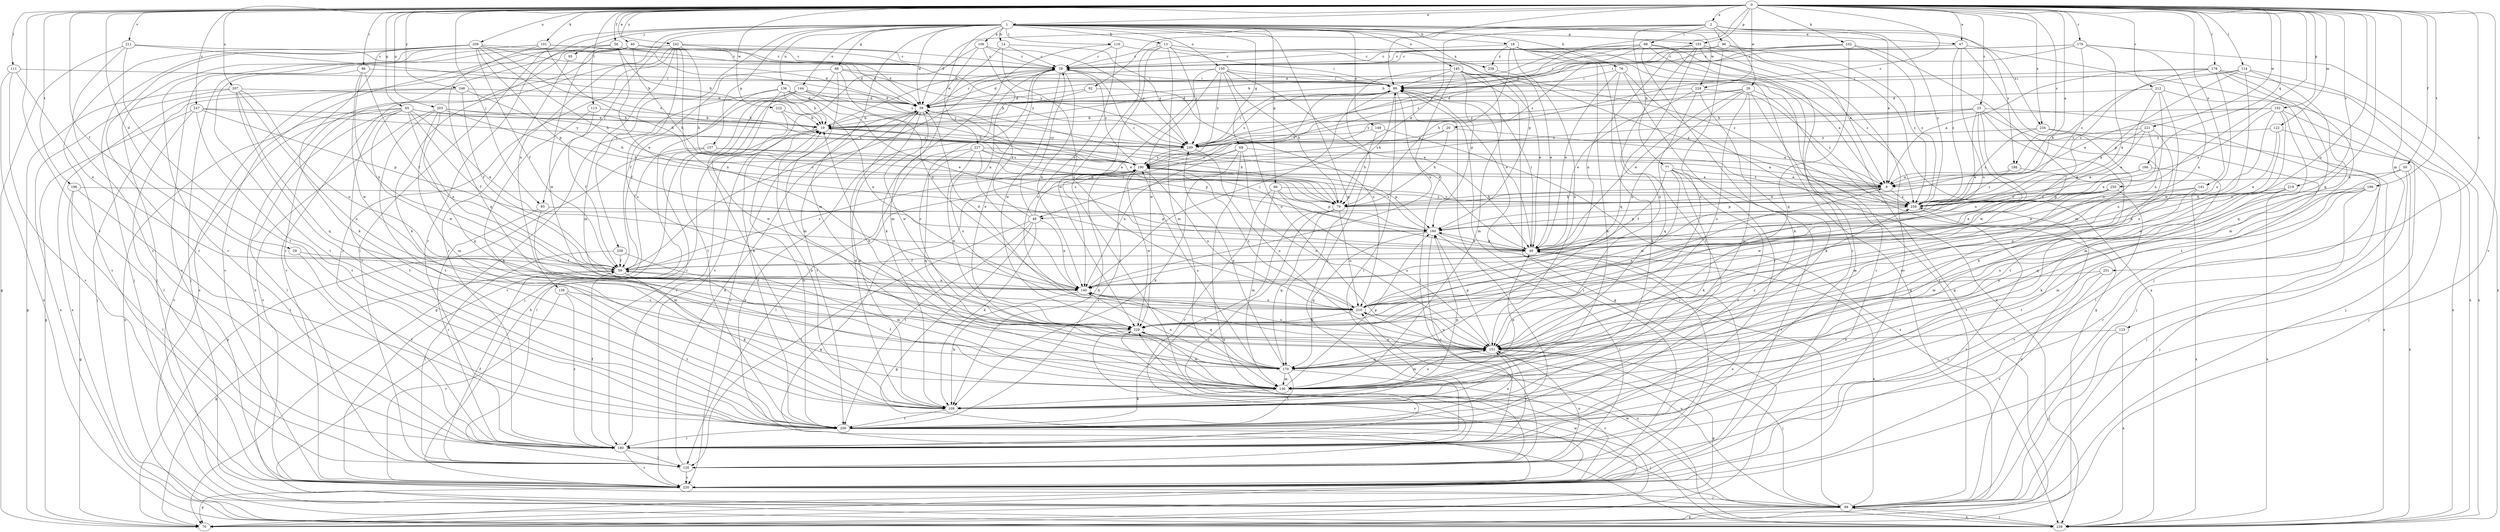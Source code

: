 strict digraph  {
0;
1;
2;
9;
13;
14;
18;
19;
20;
23;
26;
28;
29;
39;
40;
47;
48;
49;
50;
56;
59;
65;
66;
68;
69;
70;
76;
77;
79;
86;
88;
89;
92;
93;
95;
96;
99;
101;
102;
106;
109;
111;
113;
114;
116;
120;
122;
123;
130;
136;
139;
140;
141;
144;
145;
148;
150;
151;
152;
155;
157;
160;
166;
170;
176;
178;
180;
188;
190;
196;
199;
200;
203;
207;
209;
210;
211;
212;
219;
220;
221;
222;
224;
227;
229;
234;
238;
239;
242;
246;
247;
249;
250;
251;
258;
259;
0 -> 1  [label=a];
0 -> 2  [label=a];
0 -> 9  [label=a];
0 -> 20  [label=c];
0 -> 23  [label=c];
0 -> 29  [label=d];
0 -> 40  [label=e];
0 -> 47  [label=e];
0 -> 50  [label=f];
0 -> 56  [label=f];
0 -> 59  [label=f];
0 -> 65  [label=g];
0 -> 86  [label=i];
0 -> 92  [label=j];
0 -> 93  [label=j];
0 -> 101  [label=k];
0 -> 102  [label=k];
0 -> 111  [label=l];
0 -> 113  [label=l];
0 -> 114  [label=l];
0 -> 122  [label=m];
0 -> 123  [label=m];
0 -> 141  [label=o];
0 -> 152  [label=p];
0 -> 155  [label=p];
0 -> 166  [label=q];
0 -> 170  [label=q];
0 -> 176  [label=r];
0 -> 178  [label=r];
0 -> 180  [label=r];
0 -> 188  [label=s];
0 -> 196  [label=t];
0 -> 199  [label=t];
0 -> 203  [label=u];
0 -> 207  [label=u];
0 -> 209  [label=u];
0 -> 210  [label=u];
0 -> 211  [label=v];
0 -> 212  [label=v];
0 -> 219  [label=v];
0 -> 220  [label=v];
0 -> 221  [label=w];
0 -> 222  [label=w];
0 -> 224  [label=w];
0 -> 234  [label=x];
0 -> 242  [label=y];
0 -> 246  [label=y];
0 -> 247  [label=y];
0 -> 249  [label=y];
0 -> 250  [label=z];
0 -> 251  [label=z];
1 -> 13  [label=b];
1 -> 14  [label=b];
1 -> 18  [label=b];
1 -> 39  [label=d];
1 -> 47  [label=e];
1 -> 66  [label=g];
1 -> 68  [label=g];
1 -> 69  [label=g];
1 -> 76  [label=h];
1 -> 93  [label=j];
1 -> 95  [label=j];
1 -> 106  [label=k];
1 -> 116  [label=l];
1 -> 120  [label=l];
1 -> 130  [label=m];
1 -> 136  [label=n];
1 -> 139  [label=n];
1 -> 144  [label=o];
1 -> 145  [label=o];
1 -> 148  [label=o];
1 -> 150  [label=o];
1 -> 155  [label=p];
1 -> 157  [label=p];
1 -> 160  [label=p];
1 -> 170  [label=q];
1 -> 180  [label=r];
1 -> 224  [label=w];
1 -> 227  [label=w];
1 -> 234  [label=x];
1 -> 258  [label=z];
2 -> 9  [label=a];
2 -> 26  [label=c];
2 -> 39  [label=d];
2 -> 48  [label=e];
2 -> 77  [label=h];
2 -> 88  [label=i];
2 -> 89  [label=i];
2 -> 96  [label=j];
2 -> 188  [label=s];
2 -> 259  [label=z];
9 -> 28  [label=c];
9 -> 48  [label=e];
9 -> 79  [label=h];
9 -> 160  [label=p];
9 -> 259  [label=z];
13 -> 28  [label=c];
13 -> 120  [label=l];
13 -> 130  [label=m];
13 -> 229  [label=w];
13 -> 238  [label=x];
13 -> 249  [label=y];
13 -> 259  [label=z];
14 -> 28  [label=c];
14 -> 130  [label=m];
14 -> 210  [label=u];
14 -> 249  [label=y];
18 -> 28  [label=c];
18 -> 70  [label=g];
18 -> 79  [label=h];
18 -> 99  [label=j];
18 -> 109  [label=k];
18 -> 151  [label=o];
18 -> 200  [label=t];
18 -> 238  [label=x];
19 -> 28  [label=c];
19 -> 79  [label=h];
19 -> 180  [label=r];
19 -> 200  [label=t];
19 -> 249  [label=y];
20 -> 9  [label=a];
20 -> 79  [label=h];
20 -> 190  [label=s];
20 -> 249  [label=y];
23 -> 19  [label=b];
23 -> 49  [label=e];
23 -> 99  [label=j];
23 -> 109  [label=k];
23 -> 190  [label=s];
23 -> 200  [label=t];
23 -> 210  [label=u];
23 -> 229  [label=w];
23 -> 249  [label=y];
26 -> 39  [label=d];
26 -> 49  [label=e];
26 -> 70  [label=g];
26 -> 130  [label=m];
26 -> 151  [label=o];
26 -> 180  [label=r];
26 -> 210  [label=u];
26 -> 249  [label=y];
28 -> 89  [label=i];
28 -> 140  [label=n];
28 -> 151  [label=o];
28 -> 229  [label=w];
28 -> 239  [label=x];
29 -> 59  [label=f];
29 -> 200  [label=t];
39 -> 19  [label=b];
39 -> 28  [label=c];
39 -> 49  [label=e];
39 -> 109  [label=k];
39 -> 200  [label=t];
39 -> 220  [label=v];
39 -> 229  [label=w];
40 -> 28  [label=c];
40 -> 39  [label=d];
40 -> 79  [label=h];
40 -> 180  [label=r];
40 -> 220  [label=v];
40 -> 229  [label=w];
40 -> 239  [label=x];
40 -> 249  [label=y];
47 -> 28  [label=c];
47 -> 99  [label=j];
47 -> 151  [label=o];
47 -> 210  [label=u];
47 -> 259  [label=z];
48 -> 28  [label=c];
48 -> 39  [label=d];
48 -> 70  [label=g];
48 -> 109  [label=k];
48 -> 120  [label=l];
48 -> 140  [label=n];
48 -> 190  [label=s];
48 -> 200  [label=t];
49 -> 59  [label=f];
49 -> 89  [label=i];
49 -> 120  [label=l];
49 -> 160  [label=p];
50 -> 9  [label=a];
50 -> 99  [label=j];
50 -> 170  [label=q];
50 -> 239  [label=x];
56 -> 19  [label=b];
56 -> 28  [label=c];
56 -> 39  [label=d];
56 -> 49  [label=e];
56 -> 99  [label=j];
56 -> 109  [label=k];
56 -> 220  [label=v];
59 -> 28  [label=c];
59 -> 70  [label=g];
59 -> 89  [label=i];
59 -> 109  [label=k];
59 -> 140  [label=n];
59 -> 190  [label=s];
65 -> 19  [label=b];
65 -> 49  [label=e];
65 -> 59  [label=f];
65 -> 120  [label=l];
65 -> 140  [label=n];
65 -> 200  [label=t];
65 -> 220  [label=v];
65 -> 229  [label=w];
65 -> 239  [label=x];
65 -> 249  [label=y];
66 -> 130  [label=m];
66 -> 151  [label=o];
66 -> 160  [label=p];
66 -> 180  [label=r];
66 -> 259  [label=z];
68 -> 59  [label=f];
68 -> 89  [label=i];
68 -> 130  [label=m];
68 -> 140  [label=n];
68 -> 200  [label=t];
68 -> 249  [label=y];
69 -> 109  [label=k];
69 -> 140  [label=n];
69 -> 151  [label=o];
69 -> 190  [label=s];
69 -> 239  [label=x];
69 -> 259  [label=z];
70 -> 229  [label=w];
76 -> 49  [label=e];
76 -> 89  [label=i];
76 -> 109  [label=k];
76 -> 180  [label=r];
76 -> 239  [label=x];
77 -> 9  [label=a];
77 -> 59  [label=f];
77 -> 109  [label=k];
77 -> 200  [label=t];
77 -> 220  [label=v];
77 -> 229  [label=w];
79 -> 120  [label=l];
79 -> 170  [label=q];
79 -> 200  [label=t];
79 -> 210  [label=u];
86 -> 59  [label=f];
86 -> 89  [label=i];
86 -> 140  [label=n];
86 -> 200  [label=t];
86 -> 229  [label=w];
88 -> 28  [label=c];
88 -> 39  [label=d];
88 -> 70  [label=g];
88 -> 89  [label=i];
88 -> 109  [label=k];
88 -> 190  [label=s];
88 -> 220  [label=v];
88 -> 259  [label=z];
89 -> 39  [label=d];
89 -> 49  [label=e];
89 -> 79  [label=h];
89 -> 120  [label=l];
89 -> 190  [label=s];
92 -> 19  [label=b];
92 -> 39  [label=d];
92 -> 210  [label=u];
93 -> 130  [label=m];
93 -> 160  [label=p];
93 -> 180  [label=r];
95 -> 180  [label=r];
96 -> 19  [label=b];
96 -> 28  [label=c];
96 -> 151  [label=o];
96 -> 239  [label=x];
96 -> 259  [label=z];
99 -> 49  [label=e];
99 -> 70  [label=g];
99 -> 89  [label=i];
99 -> 210  [label=u];
99 -> 229  [label=w];
99 -> 239  [label=x];
99 -> 259  [label=z];
101 -> 28  [label=c];
101 -> 79  [label=h];
101 -> 99  [label=j];
101 -> 170  [label=q];
101 -> 180  [label=r];
101 -> 190  [label=s];
102 -> 28  [label=c];
102 -> 130  [label=m];
102 -> 170  [label=q];
102 -> 190  [label=s];
102 -> 249  [label=y];
102 -> 259  [label=z];
106 -> 28  [label=c];
106 -> 39  [label=d];
106 -> 140  [label=n];
106 -> 220  [label=v];
106 -> 249  [label=y];
109 -> 19  [label=b];
109 -> 39  [label=d];
109 -> 160  [label=p];
109 -> 200  [label=t];
111 -> 89  [label=i];
111 -> 140  [label=n];
111 -> 220  [label=v];
111 -> 239  [label=x];
113 -> 19  [label=b];
113 -> 59  [label=f];
113 -> 109  [label=k];
114 -> 79  [label=h];
114 -> 89  [label=i];
114 -> 160  [label=p];
114 -> 170  [label=q];
114 -> 229  [label=w];
114 -> 239  [label=x];
116 -> 28  [label=c];
116 -> 89  [label=i];
116 -> 109  [label=k];
116 -> 151  [label=o];
120 -> 39  [label=d];
120 -> 59  [label=f];
120 -> 151  [label=o];
120 -> 220  [label=v];
122 -> 49  [label=e];
122 -> 99  [label=j];
122 -> 210  [label=u];
122 -> 249  [label=y];
123 -> 99  [label=j];
123 -> 151  [label=o];
123 -> 239  [label=x];
130 -> 49  [label=e];
130 -> 59  [label=f];
130 -> 109  [label=k];
130 -> 151  [label=o];
130 -> 160  [label=p];
130 -> 229  [label=w];
136 -> 19  [label=b];
136 -> 39  [label=d];
136 -> 49  [label=e];
136 -> 70  [label=g];
136 -> 109  [label=k];
136 -> 140  [label=n];
136 -> 220  [label=v];
139 -> 180  [label=r];
139 -> 200  [label=t];
139 -> 210  [label=u];
139 -> 220  [label=v];
140 -> 89  [label=i];
140 -> 109  [label=k];
140 -> 170  [label=q];
140 -> 210  [label=u];
141 -> 49  [label=e];
141 -> 200  [label=t];
141 -> 239  [label=x];
141 -> 259  [label=z];
144 -> 39  [label=d];
144 -> 49  [label=e];
144 -> 59  [label=f];
144 -> 99  [label=j];
144 -> 180  [label=r];
144 -> 249  [label=y];
145 -> 49  [label=e];
145 -> 70  [label=g];
145 -> 89  [label=i];
145 -> 130  [label=m];
145 -> 140  [label=n];
145 -> 160  [label=p];
145 -> 180  [label=r];
145 -> 259  [label=z];
148 -> 79  [label=h];
148 -> 239  [label=x];
148 -> 249  [label=y];
150 -> 9  [label=a];
150 -> 39  [label=d];
150 -> 49  [label=e];
150 -> 79  [label=h];
150 -> 89  [label=i];
150 -> 140  [label=n];
150 -> 151  [label=o];
150 -> 229  [label=w];
150 -> 249  [label=y];
151 -> 19  [label=b];
151 -> 70  [label=g];
151 -> 99  [label=j];
151 -> 130  [label=m];
151 -> 140  [label=n];
151 -> 160  [label=p];
151 -> 170  [label=q];
151 -> 180  [label=r];
151 -> 210  [label=u];
152 -> 9  [label=a];
152 -> 19  [label=b];
152 -> 99  [label=j];
152 -> 130  [label=m];
152 -> 151  [label=o];
152 -> 210  [label=u];
152 -> 259  [label=z];
155 -> 9  [label=a];
155 -> 28  [label=c];
155 -> 140  [label=n];
155 -> 151  [label=o];
155 -> 170  [label=q];
155 -> 180  [label=r];
155 -> 220  [label=v];
157 -> 9  [label=a];
157 -> 70  [label=g];
157 -> 120  [label=l];
157 -> 190  [label=s];
160 -> 49  [label=e];
160 -> 120  [label=l];
160 -> 170  [label=q];
160 -> 180  [label=r];
160 -> 190  [label=s];
166 -> 9  [label=a];
166 -> 109  [label=k];
166 -> 160  [label=p];
170 -> 28  [label=c];
170 -> 130  [label=m];
170 -> 140  [label=n];
170 -> 190  [label=s];
170 -> 200  [label=t];
170 -> 220  [label=v];
170 -> 249  [label=y];
170 -> 259  [label=z];
176 -> 19  [label=b];
176 -> 28  [label=c];
176 -> 49  [label=e];
176 -> 89  [label=i];
176 -> 140  [label=n];
176 -> 239  [label=x];
176 -> 259  [label=z];
178 -> 9  [label=a];
178 -> 89  [label=i];
178 -> 130  [label=m];
178 -> 200  [label=t];
178 -> 210  [label=u];
178 -> 239  [label=x];
178 -> 259  [label=z];
180 -> 59  [label=f];
180 -> 89  [label=i];
180 -> 120  [label=l];
180 -> 220  [label=v];
188 -> 9  [label=a];
188 -> 229  [label=w];
188 -> 259  [label=z];
190 -> 9  [label=a];
190 -> 28  [label=c];
190 -> 70  [label=g];
190 -> 109  [label=k];
190 -> 160  [label=p];
190 -> 210  [label=u];
190 -> 229  [label=w];
196 -> 70  [label=g];
196 -> 120  [label=l];
196 -> 200  [label=t];
196 -> 259  [label=z];
199 -> 79  [label=h];
199 -> 99  [label=j];
199 -> 130  [label=m];
199 -> 151  [label=o];
199 -> 180  [label=r];
200 -> 19  [label=b];
200 -> 89  [label=i];
200 -> 99  [label=j];
200 -> 151  [label=o];
200 -> 180  [label=r];
200 -> 190  [label=s];
203 -> 19  [label=b];
203 -> 79  [label=h];
203 -> 130  [label=m];
203 -> 170  [label=q];
203 -> 190  [label=s];
203 -> 200  [label=t];
203 -> 220  [label=v];
207 -> 39  [label=d];
207 -> 70  [label=g];
207 -> 151  [label=o];
207 -> 170  [label=q];
207 -> 200  [label=t];
207 -> 210  [label=u];
207 -> 239  [label=x];
209 -> 28  [label=c];
209 -> 39  [label=d];
209 -> 59  [label=f];
209 -> 79  [label=h];
209 -> 99  [label=j];
209 -> 109  [label=k];
209 -> 160  [label=p];
209 -> 180  [label=r];
209 -> 190  [label=s];
209 -> 220  [label=v];
210 -> 39  [label=d];
210 -> 190  [label=s];
210 -> 229  [label=w];
211 -> 19  [label=b];
211 -> 28  [label=c];
211 -> 70  [label=g];
211 -> 180  [label=r];
211 -> 200  [label=t];
212 -> 39  [label=d];
212 -> 49  [label=e];
212 -> 140  [label=n];
212 -> 151  [label=o];
212 -> 239  [label=x];
219 -> 130  [label=m];
219 -> 151  [label=o];
219 -> 200  [label=t];
219 -> 239  [label=x];
219 -> 259  [label=z];
220 -> 19  [label=b];
220 -> 49  [label=e];
220 -> 70  [label=g];
220 -> 89  [label=i];
220 -> 99  [label=j];
221 -> 9  [label=a];
221 -> 49  [label=e];
221 -> 151  [label=o];
221 -> 160  [label=p];
221 -> 249  [label=y];
222 -> 19  [label=b];
222 -> 190  [label=s];
222 -> 229  [label=w];
224 -> 39  [label=d];
224 -> 49  [label=e];
224 -> 109  [label=k];
224 -> 170  [label=q];
224 -> 259  [label=z];
227 -> 9  [label=a];
227 -> 120  [label=l];
227 -> 160  [label=p];
227 -> 170  [label=q];
227 -> 190  [label=s];
227 -> 210  [label=u];
227 -> 229  [label=w];
229 -> 9  [label=a];
229 -> 151  [label=o];
229 -> 220  [label=v];
234 -> 120  [label=l];
234 -> 239  [label=x];
234 -> 249  [label=y];
234 -> 259  [label=z];
238 -> 49  [label=e];
239 -> 99  [label=j];
239 -> 210  [label=u];
242 -> 28  [label=c];
242 -> 39  [label=d];
242 -> 79  [label=h];
242 -> 130  [label=m];
242 -> 140  [label=n];
242 -> 151  [label=o];
242 -> 180  [label=r];
242 -> 220  [label=v];
242 -> 239  [label=x];
246 -> 39  [label=d];
246 -> 59  [label=f];
246 -> 79  [label=h];
246 -> 99  [label=j];
246 -> 239  [label=x];
247 -> 19  [label=b];
247 -> 70  [label=g];
247 -> 120  [label=l];
247 -> 160  [label=p];
247 -> 200  [label=t];
247 -> 249  [label=y];
249 -> 19  [label=b];
249 -> 89  [label=i];
249 -> 151  [label=o];
249 -> 190  [label=s];
250 -> 49  [label=e];
250 -> 79  [label=h];
250 -> 151  [label=o];
250 -> 220  [label=v];
250 -> 259  [label=z];
251 -> 140  [label=n];
251 -> 180  [label=r];
251 -> 220  [label=v];
258 -> 59  [label=f];
258 -> 120  [label=l];
258 -> 130  [label=m];
259 -> 160  [label=p];
259 -> 220  [label=v];
}
